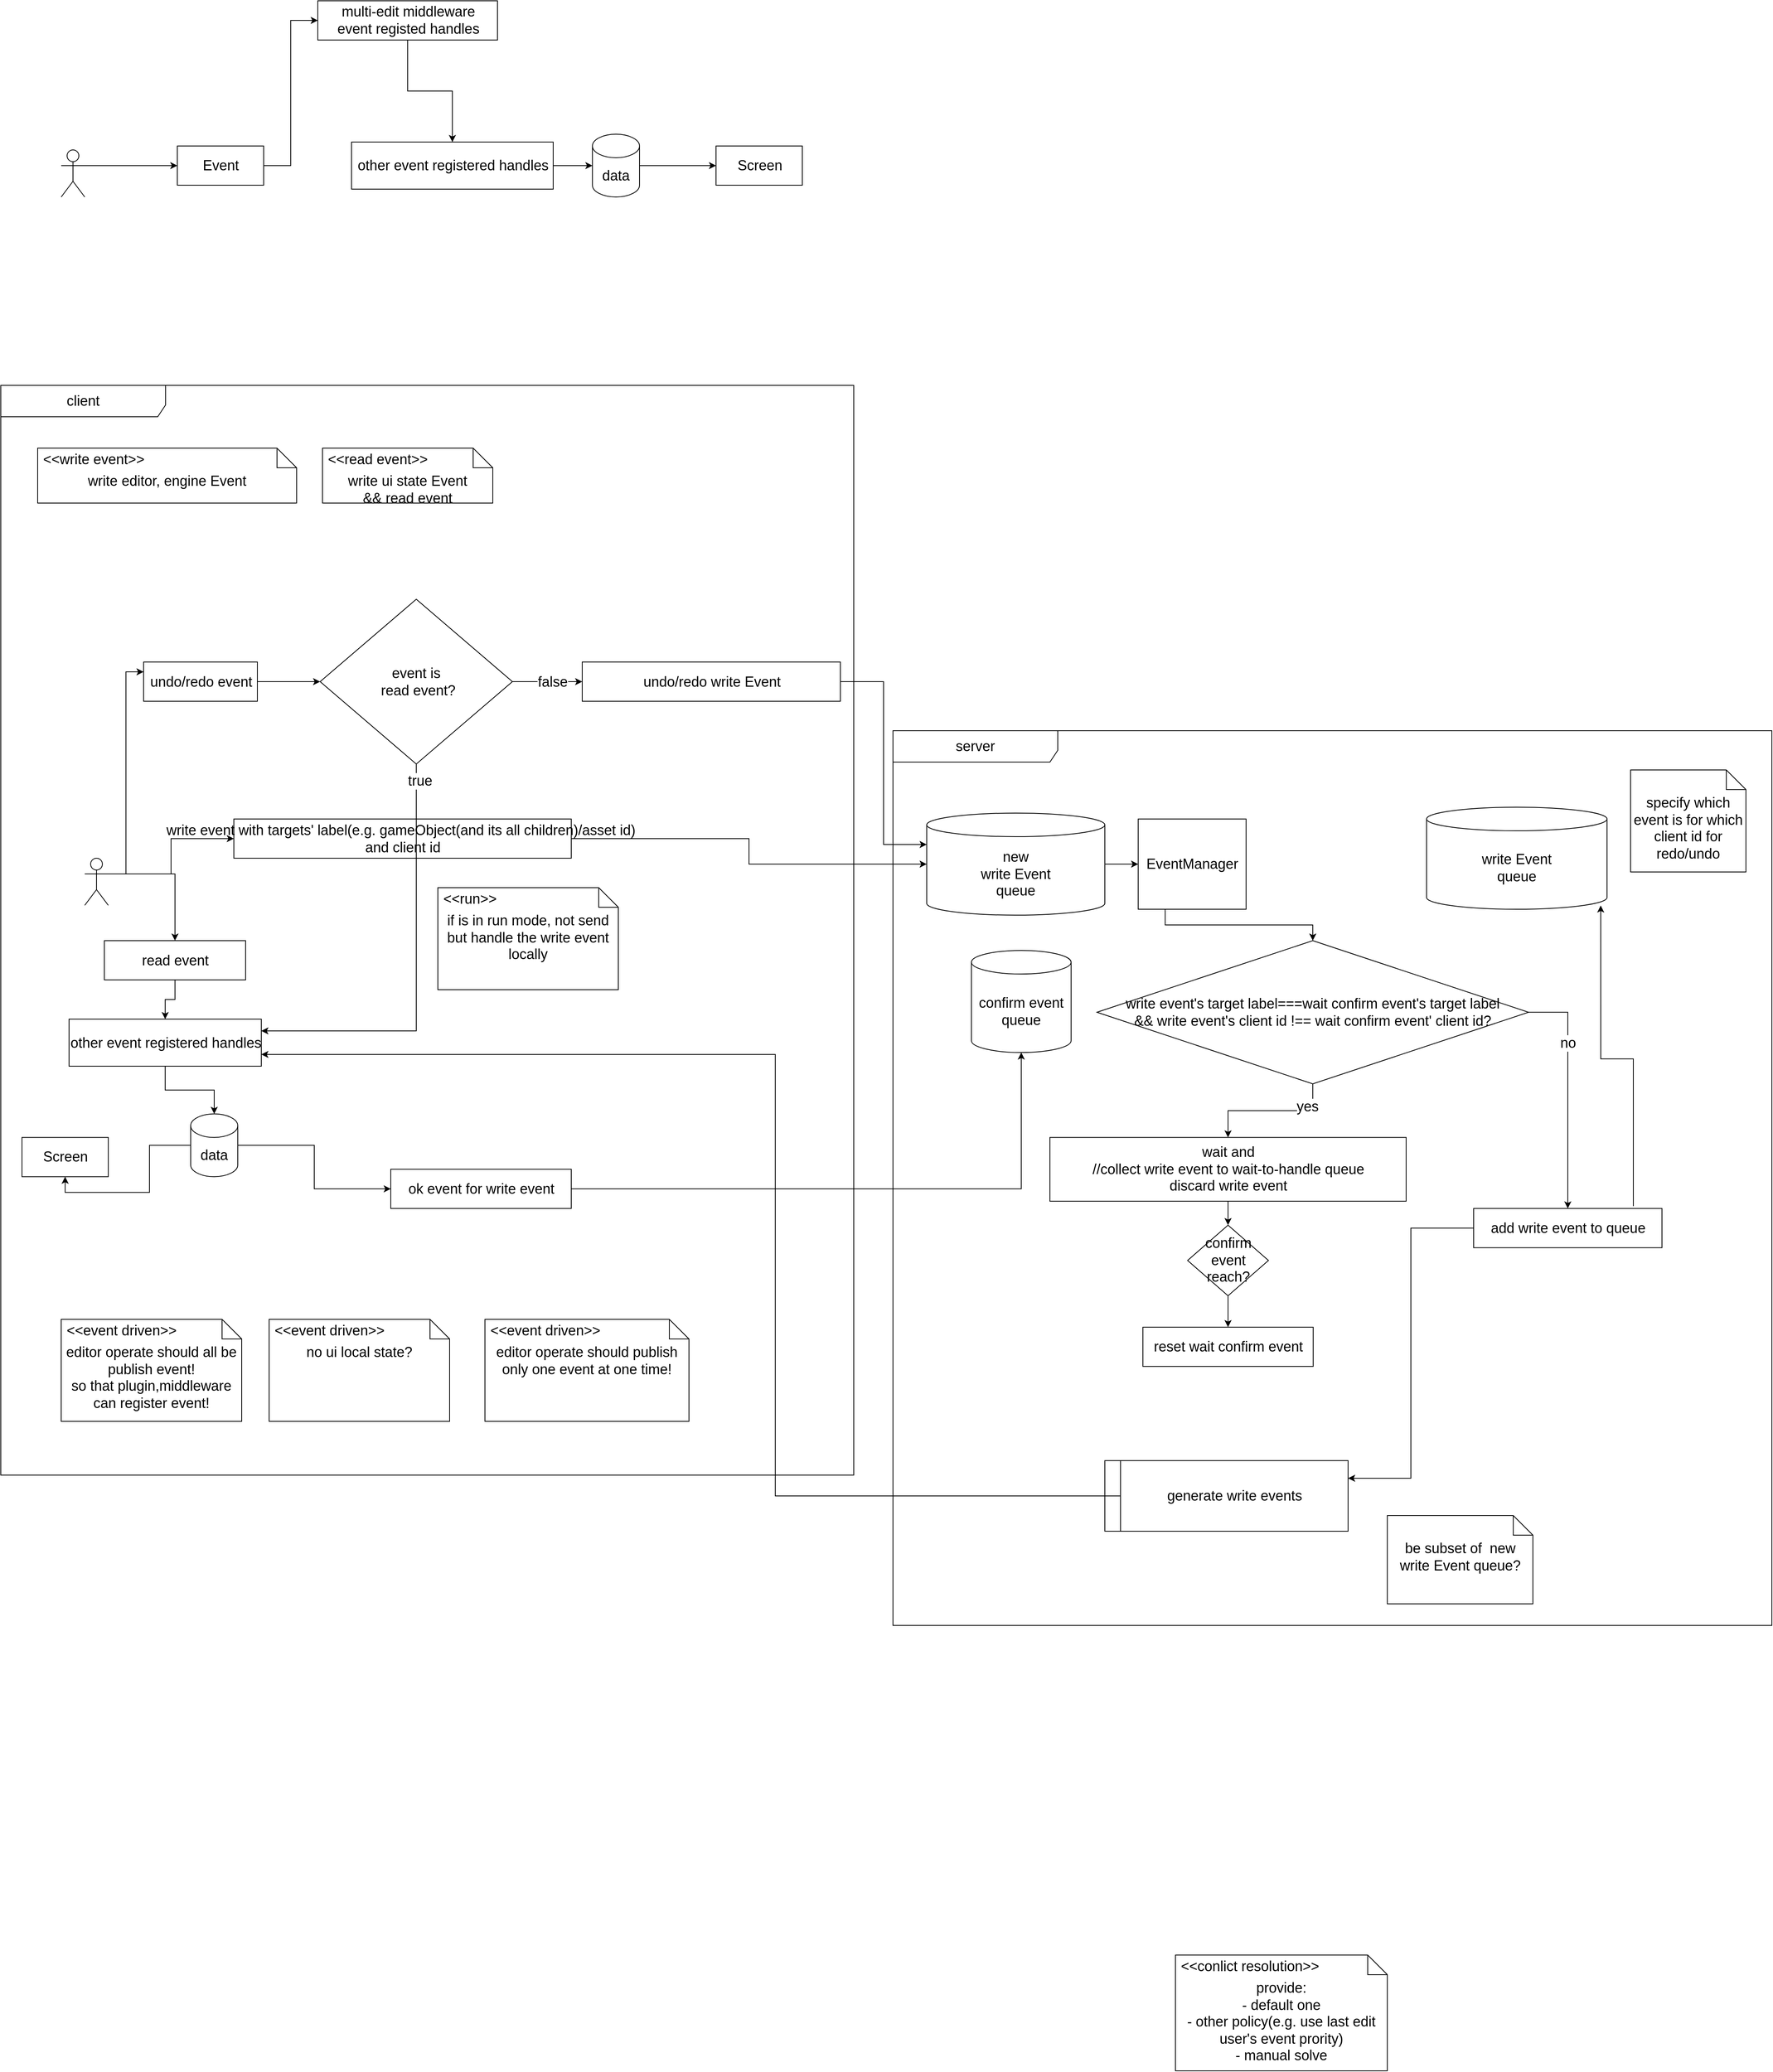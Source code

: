 <mxfile version="14.6.13" type="device"><diagram id="3qhKejPM5Pa9dStD3qOl" name="第 1 页"><mxGraphModel dx="2225" dy="1841" grid="1" gridSize="10" guides="1" tooltips="1" connect="1" arrows="1" fold="1" page="1" pageScale="1" pageWidth="827" pageHeight="1169" math="0" shadow="0"><root><mxCell id="0"/><mxCell id="1" parent="0"/><mxCell id="r6CRcyhpF5ZyoKFb2ZAI-55" value="server" style="shape=umlFrame;whiteSpace=wrap;html=1;width=210;height=40;fontSize=18;" parent="1" vertex="1"><mxGeometry x="420" y="440" width="1120" height="1140" as="geometry"/></mxCell><mxCell id="r6CRcyhpF5ZyoKFb2ZAI-38" value="client" style="shape=umlFrame;whiteSpace=wrap;html=1;width=210;height=40;fontSize=18;" parent="1" vertex="1"><mxGeometry x="-717" width="1087" height="1388.5" as="geometry"/></mxCell><mxCell id="r6CRcyhpF5ZyoKFb2ZAI-141" style="edgeStyle=orthogonalEdgeStyle;rounded=0;orthogonalLoop=1;jettySize=auto;html=1;entryX=0;entryY=0.5;entryDx=0;entryDy=0;fontSize=18;" parent="1" source="r6CRcyhpF5ZyoKFb2ZAI-2" target="r6CRcyhpF5ZyoKFb2ZAI-139" edge="1"><mxGeometry relative="1" as="geometry"/></mxCell><mxCell id="r6CRcyhpF5ZyoKFb2ZAI-2" value="Event" style="html=1;fontSize=18;" parent="1" vertex="1"><mxGeometry x="-492" y="-305" width="110" height="50" as="geometry"/></mxCell><mxCell id="r6CRcyhpF5ZyoKFb2ZAI-4" style="edgeStyle=orthogonalEdgeStyle;rounded=0;orthogonalLoop=1;jettySize=auto;html=1;exitX=1;exitY=0.333;exitDx=0;exitDy=0;exitPerimeter=0;entryX=0;entryY=0.5;entryDx=0;entryDy=0;fontSize=18;" parent="1" source="r6CRcyhpF5ZyoKFb2ZAI-3" target="r6CRcyhpF5ZyoKFb2ZAI-2" edge="1"><mxGeometry relative="1" as="geometry"/></mxCell><mxCell id="r6CRcyhpF5ZyoKFb2ZAI-3" value="" style="shape=umlActor;verticalLabelPosition=bottom;verticalAlign=top;html=1;outlineConnect=0;fontSize=18;" parent="1" vertex="1"><mxGeometry x="-640" y="-300" width="30" height="60" as="geometry"/></mxCell><mxCell id="r6CRcyhpF5ZyoKFb2ZAI-8" style="edgeStyle=orthogonalEdgeStyle;rounded=0;orthogonalLoop=1;jettySize=auto;html=1;fontSize=18;" parent="1" source="r6CRcyhpF5ZyoKFb2ZAI-5" target="r6CRcyhpF5ZyoKFb2ZAI-7" edge="1"><mxGeometry relative="1" as="geometry"/></mxCell><mxCell id="r6CRcyhpF5ZyoKFb2ZAI-5" value="data" style="shape=cylinder3;whiteSpace=wrap;html=1;boundedLbl=1;backgroundOutline=1;size=15;fontSize=18;" parent="1" vertex="1"><mxGeometry x="37" y="-320" width="60" height="80" as="geometry"/></mxCell><mxCell id="r6CRcyhpF5ZyoKFb2ZAI-7" value="Screen" style="html=1;fontSize=18;" parent="1" vertex="1"><mxGeometry x="194.5" y="-305" width="110" height="50" as="geometry"/></mxCell><mxCell id="r6CRcyhpF5ZyoKFb2ZAI-76" style="edgeStyle=orthogonalEdgeStyle;rounded=0;orthogonalLoop=1;jettySize=auto;html=1;entryX=0;entryY=0.5;entryDx=0;entryDy=0;entryPerimeter=0;fontSize=18;" parent="1" source="r6CRcyhpF5ZyoKFb2ZAI-10" target="r6CRcyhpF5ZyoKFb2ZAI-75" edge="1"><mxGeometry relative="1" as="geometry"/></mxCell><mxCell id="r6CRcyhpF5ZyoKFb2ZAI-10" value="write event with targets' label(e.g. gameObject(and its all children)/asset id)&amp;nbsp;&lt;br&gt;and client id" style="html=1;fontSize=18;" parent="1" vertex="1"><mxGeometry x="-420" y="552.5" width="430" height="50" as="geometry"/></mxCell><mxCell id="r6CRcyhpF5ZyoKFb2ZAI-11" style="edgeStyle=orthogonalEdgeStyle;rounded=0;orthogonalLoop=1;jettySize=auto;html=1;exitX=1;exitY=0.333;exitDx=0;exitDy=0;exitPerimeter=0;entryX=0;entryY=0.5;entryDx=0;entryDy=0;fontSize=18;" parent="1" source="r6CRcyhpF5ZyoKFb2ZAI-12" target="r6CRcyhpF5ZyoKFb2ZAI-10" edge="1"><mxGeometry relative="1" as="geometry"/></mxCell><mxCell id="r6CRcyhpF5ZyoKFb2ZAI-57" style="edgeStyle=orthogonalEdgeStyle;rounded=0;orthogonalLoop=1;jettySize=auto;html=1;exitX=1;exitY=0.333;exitDx=0;exitDy=0;exitPerimeter=0;fontSize=18;" parent="1" source="r6CRcyhpF5ZyoKFb2ZAI-12" target="r6CRcyhpF5ZyoKFb2ZAI-56" edge="1"><mxGeometry relative="1" as="geometry"/></mxCell><mxCell id="r6CRcyhpF5ZyoKFb2ZAI-89" style="edgeStyle=orthogonalEdgeStyle;rounded=0;orthogonalLoop=1;jettySize=auto;html=1;entryX=0;entryY=0.25;entryDx=0;entryDy=0;fontSize=18;exitX=1;exitY=0.333;exitDx=0;exitDy=0;exitPerimeter=0;" parent="1" source="r6CRcyhpF5ZyoKFb2ZAI-12" target="r6CRcyhpF5ZyoKFb2ZAI-81" edge="1"><mxGeometry relative="1" as="geometry"/></mxCell><mxCell id="r6CRcyhpF5ZyoKFb2ZAI-12" value="" style="shape=umlActor;verticalLabelPosition=bottom;verticalAlign=top;html=1;outlineConnect=0;fontSize=18;" parent="1" vertex="1"><mxGeometry x="-610" y="602.5" width="30" height="60" as="geometry"/></mxCell><mxCell id="r6CRcyhpF5ZyoKFb2ZAI-59" style="edgeStyle=orthogonalEdgeStyle;rounded=0;orthogonalLoop=1;jettySize=auto;html=1;entryX=0.5;entryY=1;entryDx=0;entryDy=0;fontSize=18;" parent="1" source="r6CRcyhpF5ZyoKFb2ZAI-14" target="r6CRcyhpF5ZyoKFb2ZAI-15" edge="1"><mxGeometry relative="1" as="geometry"/></mxCell><mxCell id="r6CRcyhpF5ZyoKFb2ZAI-114" style="edgeStyle=orthogonalEdgeStyle;rounded=0;orthogonalLoop=1;jettySize=auto;html=1;entryX=0;entryY=0.5;entryDx=0;entryDy=0;fontSize=18;" parent="1" source="r6CRcyhpF5ZyoKFb2ZAI-14" target="r6CRcyhpF5ZyoKFb2ZAI-113" edge="1"><mxGeometry relative="1" as="geometry"/></mxCell><mxCell id="r6CRcyhpF5ZyoKFb2ZAI-14" value="data" style="shape=cylinder3;whiteSpace=wrap;html=1;boundedLbl=1;backgroundOutline=1;size=15;fontSize=18;" parent="1" vertex="1"><mxGeometry x="-475" y="928.25" width="60" height="80" as="geometry"/></mxCell><mxCell id="r6CRcyhpF5ZyoKFb2ZAI-15" value="Screen" style="html=1;fontSize=18;" parent="1" vertex="1"><mxGeometry x="-690" y="958.25" width="110" height="50" as="geometry"/></mxCell><mxCell id="r6CRcyhpF5ZyoKFb2ZAI-117" style="edgeStyle=orthogonalEdgeStyle;rounded=0;orthogonalLoop=1;jettySize=auto;html=1;entryX=0.5;entryY=0;entryDx=0;entryDy=0;fontSize=18;exitX=0.25;exitY=1;exitDx=0;exitDy=0;" parent="1" source="r6CRcyhpF5ZyoKFb2ZAI-16" target="r6CRcyhpF5ZyoKFb2ZAI-122" edge="1"><mxGeometry relative="1" as="geometry"/></mxCell><mxCell id="r6CRcyhpF5ZyoKFb2ZAI-16" value="&lt;span&gt;EventManager&lt;/span&gt;" style="html=1;fontSize=18;" parent="1" vertex="1"><mxGeometry x="732.5" y="552.5" width="137.5" height="115" as="geometry"/></mxCell><mxCell id="r6CRcyhpF5ZyoKFb2ZAI-64" style="edgeStyle=orthogonalEdgeStyle;rounded=0;orthogonalLoop=1;jettySize=auto;html=1;fontSize=18;" parent="1" source="r6CRcyhpF5ZyoKFb2ZAI-56" target="r6CRcyhpF5ZyoKFb2ZAI-63" edge="1"><mxGeometry relative="1" as="geometry"/></mxCell><mxCell id="r6CRcyhpF5ZyoKFb2ZAI-56" value="read event" style="html=1;fontSize=18;" parent="1" vertex="1"><mxGeometry x="-585" y="707.5" width="180" height="50" as="geometry"/></mxCell><mxCell id="r6CRcyhpF5ZyoKFb2ZAI-61" value="editor operate should all be publish event!&lt;br&gt;so that plugin,middleware can register event!" style="shape=note2;boundedLbl=1;whiteSpace=wrap;html=1;size=25;verticalAlign=top;align=center;fontSize=18;" parent="1" vertex="1"><mxGeometry x="-640" y="1190" width="230" height="130" as="geometry"/></mxCell><mxCell id="r6CRcyhpF5ZyoKFb2ZAI-62" value="&lt;&lt;event driven&gt;&gt;" style="resizeWidth=1;part=1;strokeColor=none;fillColor=none;align=left;spacingLeft=5;fontSize=18;" parent="r6CRcyhpF5ZyoKFb2ZAI-61" vertex="1"><mxGeometry width="230" height="25" relative="1" as="geometry"/></mxCell><mxCell id="r6CRcyhpF5ZyoKFb2ZAI-65" style="edgeStyle=orthogonalEdgeStyle;rounded=0;orthogonalLoop=1;jettySize=auto;html=1;fontSize=18;" parent="1" source="r6CRcyhpF5ZyoKFb2ZAI-63" target="r6CRcyhpF5ZyoKFb2ZAI-14" edge="1"><mxGeometry relative="1" as="geometry"/></mxCell><mxCell id="r6CRcyhpF5ZyoKFb2ZAI-63" value="other event registered handles" style="html=1;fontSize=18;" parent="1" vertex="1"><mxGeometry x="-630" y="807.5" width="245" height="60" as="geometry"/></mxCell><mxCell id="r6CRcyhpF5ZyoKFb2ZAI-67" value="" style="group" parent="1" vertex="1" connectable="0"><mxGeometry x="690" y="1370" width="310" height="90" as="geometry"/></mxCell><mxCell id="r6CRcyhpF5ZyoKFb2ZAI-66" value="" style="rounded=0;whiteSpace=wrap;html=1;fontSize=18;" parent="r6CRcyhpF5ZyoKFb2ZAI-67" vertex="1"><mxGeometry width="197" height="90" as="geometry"/></mxCell><mxCell id="r6CRcyhpF5ZyoKFb2ZAI-26" value="generate write events" style="html=1;fontSize=18;" parent="r6CRcyhpF5ZyoKFb2ZAI-67" vertex="1"><mxGeometry x="20" width="290" height="90" as="geometry"/></mxCell><mxCell id="r6CRcyhpF5ZyoKFb2ZAI-69" style="edgeStyle=orthogonalEdgeStyle;rounded=0;orthogonalLoop=1;jettySize=auto;html=1;fontSize=18;entryX=1;entryY=0.75;entryDx=0;entryDy=0;" parent="1" source="r6CRcyhpF5ZyoKFb2ZAI-26" target="r6CRcyhpF5ZyoKFb2ZAI-63" edge="1"><mxGeometry relative="1" as="geometry"><Array as="points"><mxPoint x="270" y="1415"/><mxPoint x="270" y="852"/></Array></mxGeometry></mxCell><mxCell id="r6CRcyhpF5ZyoKFb2ZAI-71" value="&lt;span&gt;write Event&lt;br&gt;queue&lt;br&gt;&lt;/span&gt;" style="shape=cylinder3;whiteSpace=wrap;html=1;boundedLbl=1;backgroundOutline=1;size=15;fontSize=18;" parent="1" vertex="1"><mxGeometry x="1100" y="537.5" width="230" height="130" as="geometry"/></mxCell><mxCell id="r6CRcyhpF5ZyoKFb2ZAI-72" value="no ui local state?" style="shape=note2;boundedLbl=1;whiteSpace=wrap;html=1;size=25;verticalAlign=top;align=center;fontSize=18;" parent="1" vertex="1"><mxGeometry x="-375" y="1190" width="230" height="130" as="geometry"/></mxCell><mxCell id="r6CRcyhpF5ZyoKFb2ZAI-73" value="&lt;&lt;event driven&gt;&gt;" style="resizeWidth=1;part=1;strokeColor=none;fillColor=none;align=left;spacingLeft=5;fontSize=18;" parent="r6CRcyhpF5ZyoKFb2ZAI-72" vertex="1"><mxGeometry width="230" height="25" relative="1" as="geometry"/></mxCell><mxCell id="r6CRcyhpF5ZyoKFb2ZAI-77" style="edgeStyle=orthogonalEdgeStyle;rounded=0;orthogonalLoop=1;jettySize=auto;html=1;fontSize=18;" parent="1" source="r6CRcyhpF5ZyoKFb2ZAI-75" target="r6CRcyhpF5ZyoKFb2ZAI-16" edge="1"><mxGeometry relative="1" as="geometry"/></mxCell><mxCell id="r6CRcyhpF5ZyoKFb2ZAI-75" value="&lt;span&gt;new &lt;br&gt;write Event&lt;br&gt;queue&lt;br&gt;&lt;/span&gt;" style="shape=cylinder3;whiteSpace=wrap;html=1;boundedLbl=1;backgroundOutline=1;size=15;fontSize=18;" parent="1" vertex="1"><mxGeometry x="463" y="545" width="227" height="130" as="geometry"/></mxCell><mxCell id="r6CRcyhpF5ZyoKFb2ZAI-78" value="be subset of&amp;nbsp; new write Event queue?" style="shape=note2;boundedLbl=1;whiteSpace=wrap;html=1;size=25;verticalAlign=top;align=center;fontSize=18;" parent="1" vertex="1"><mxGeometry x="1050" y="1440" width="185.5" height="112.5" as="geometry"/></mxCell><mxCell id="r6CRcyhpF5ZyoKFb2ZAI-86" style="edgeStyle=orthogonalEdgeStyle;rounded=0;orthogonalLoop=1;jettySize=auto;html=1;entryX=0;entryY=0.5;entryDx=0;entryDy=0;fontSize=18;" parent="1" source="r6CRcyhpF5ZyoKFb2ZAI-81" target="r6CRcyhpF5ZyoKFb2ZAI-85" edge="1"><mxGeometry relative="1" as="geometry"/></mxCell><mxCell id="r6CRcyhpF5ZyoKFb2ZAI-81" value="undo/redo event" style="html=1;fontSize=18;" parent="1" vertex="1"><mxGeometry x="-535" y="352.5" width="145" height="50" as="geometry"/></mxCell><mxCell id="r6CRcyhpF5ZyoKFb2ZAI-87" style="edgeStyle=orthogonalEdgeStyle;rounded=0;orthogonalLoop=1;jettySize=auto;html=1;entryX=1;entryY=0.25;entryDx=0;entryDy=0;fontSize=18;exitX=0.5;exitY=1;exitDx=0;exitDy=0;" parent="1" source="r6CRcyhpF5ZyoKFb2ZAI-85" target="r6CRcyhpF5ZyoKFb2ZAI-63" edge="1"><mxGeometry relative="1" as="geometry"/></mxCell><mxCell id="r6CRcyhpF5ZyoKFb2ZAI-88" value="true" style="edgeLabel;html=1;align=center;verticalAlign=middle;resizable=0;points=[];fontSize=18;" parent="r6CRcyhpF5ZyoKFb2ZAI-87" vertex="1" connectable="0"><mxGeometry x="-0.921" y="4" relative="1" as="geometry"><mxPoint as="offset"/></mxGeometry></mxCell><mxCell id="r6CRcyhpF5ZyoKFb2ZAI-91" style="edgeStyle=orthogonalEdgeStyle;rounded=0;orthogonalLoop=1;jettySize=auto;html=1;entryX=0;entryY=0.5;entryDx=0;entryDy=0;fontSize=18;" parent="1" source="r6CRcyhpF5ZyoKFb2ZAI-85" target="r6CRcyhpF5ZyoKFb2ZAI-90" edge="1"><mxGeometry relative="1" as="geometry"/></mxCell><mxCell id="r6CRcyhpF5ZyoKFb2ZAI-92" value="false" style="edgeLabel;html=1;align=center;verticalAlign=middle;resizable=0;points=[];fontSize=18;" parent="r6CRcyhpF5ZyoKFb2ZAI-91" vertex="1" connectable="0"><mxGeometry x="0.15" relative="1" as="geometry"><mxPoint as="offset"/></mxGeometry></mxCell><mxCell id="r6CRcyhpF5ZyoKFb2ZAI-85" value="event is&lt;br&gt;&amp;nbsp;read event&lt;span&gt;?&lt;/span&gt;" style="rhombus;whiteSpace=wrap;html=1;fontSize=18;" parent="1" vertex="1"><mxGeometry x="-310" y="272.5" width="245" height="210" as="geometry"/></mxCell><mxCell id="r6CRcyhpF5ZyoKFb2ZAI-93" style="edgeStyle=orthogonalEdgeStyle;rounded=0;orthogonalLoop=1;jettySize=auto;html=1;entryX=0;entryY=0;entryDx=0;entryDy=40;entryPerimeter=0;fontSize=18;" parent="1" source="r6CRcyhpF5ZyoKFb2ZAI-90" target="r6CRcyhpF5ZyoKFb2ZAI-75" edge="1"><mxGeometry relative="1" as="geometry"/></mxCell><mxCell id="r6CRcyhpF5ZyoKFb2ZAI-90" value="undo/redo write Event" style="html=1;fontSize=18;" parent="1" vertex="1"><mxGeometry x="24" y="352.5" width="329" height="50" as="geometry"/></mxCell><mxCell id="r6CRcyhpF5ZyoKFb2ZAI-94" value="specify which event is for which client id for redo/undo" style="shape=note2;boundedLbl=1;whiteSpace=wrap;html=1;size=25;verticalAlign=top;align=center;fontSize=18;" parent="1" vertex="1"><mxGeometry x="1360" y="490" width="147" height="130" as="geometry"/></mxCell><mxCell id="r6CRcyhpF5ZyoKFb2ZAI-97" value="write editor, engine Event" style="shape=note2;boundedLbl=1;whiteSpace=wrap;html=1;size=25;verticalAlign=top;align=center;fontSize=18;" parent="1" vertex="1"><mxGeometry x="-670" y="80" width="330" height="70" as="geometry"/></mxCell><mxCell id="r6CRcyhpF5ZyoKFb2ZAI-98" value="&lt;&lt;write event&gt;&gt;" style="resizeWidth=1;part=1;strokeColor=none;fillColor=none;align=left;spacingLeft=5;fontSize=18;" parent="r6CRcyhpF5ZyoKFb2ZAI-97" vertex="1"><mxGeometry width="330" height="25" relative="1" as="geometry"/></mxCell><mxCell id="r6CRcyhpF5ZyoKFb2ZAI-99" value="&lt;span&gt;write ui state Event&lt;/span&gt;&lt;br&gt;&lt;span&gt;&amp;amp;&amp;amp; read event&lt;/span&gt;" style="shape=note2;boundedLbl=1;whiteSpace=wrap;html=1;size=25;verticalAlign=top;align=center;fontSize=18;" parent="1" vertex="1"><mxGeometry x="-307" y="80" width="217" height="70" as="geometry"/></mxCell><mxCell id="r6CRcyhpF5ZyoKFb2ZAI-100" value="&lt;&lt;read event&gt;&gt;" style="resizeWidth=1;part=1;strokeColor=none;fillColor=none;align=left;spacingLeft=5;fontSize=18;" parent="r6CRcyhpF5ZyoKFb2ZAI-99" vertex="1"><mxGeometry width="217" height="25" relative="1" as="geometry"/></mxCell><mxCell id="r6CRcyhpF5ZyoKFb2ZAI-101" value="editor operate should publish only one event at one time!" style="shape=note2;boundedLbl=1;whiteSpace=wrap;html=1;size=25;verticalAlign=top;align=center;fontSize=18;" parent="1" vertex="1"><mxGeometry x="-100" y="1190" width="260" height="130" as="geometry"/></mxCell><mxCell id="r6CRcyhpF5ZyoKFb2ZAI-102" value="&lt;&lt;event driven&gt;&gt;" style="resizeWidth=1;part=1;strokeColor=none;fillColor=none;align=left;spacingLeft=5;fontSize=18;" parent="r6CRcyhpF5ZyoKFb2ZAI-101" vertex="1"><mxGeometry width="260" height="25" relative="1" as="geometry"/></mxCell><mxCell id="r6CRcyhpF5ZyoKFb2ZAI-106" style="edgeStyle=orthogonalEdgeStyle;rounded=0;orthogonalLoop=1;jettySize=auto;html=1;entryX=0;entryY=0.5;entryDx=0;entryDy=0;entryPerimeter=0;fontSize=18;" parent="1" source="r6CRcyhpF5ZyoKFb2ZAI-104" target="r6CRcyhpF5ZyoKFb2ZAI-5" edge="1"><mxGeometry relative="1" as="geometry"/></mxCell><mxCell id="r6CRcyhpF5ZyoKFb2ZAI-104" value="other event registered handles" style="html=1;fontSize=18;" parent="1" vertex="1"><mxGeometry x="-270" y="-310" width="257" height="60" as="geometry"/></mxCell><mxCell id="r6CRcyhpF5ZyoKFb2ZAI-109" value="provide:&lt;br&gt;- default one&lt;br&gt;- other policy(e.g. use last edit user's event prority)&lt;br&gt;- manual solve" style="shape=note2;boundedLbl=1;whiteSpace=wrap;html=1;size=25;verticalAlign=top;align=center;fontSize=18;" parent="1" vertex="1"><mxGeometry x="780" y="2000" width="270" height="147.5" as="geometry"/></mxCell><mxCell id="r6CRcyhpF5ZyoKFb2ZAI-110" value="&lt;&lt;conlict resolution&gt;&gt;" style="resizeWidth=1;part=1;strokeColor=none;fillColor=none;align=left;spacingLeft=5;fontSize=18;" parent="r6CRcyhpF5ZyoKFb2ZAI-109" vertex="1"><mxGeometry width="270" height="25" relative="1" as="geometry"/></mxCell><mxCell id="r6CRcyhpF5ZyoKFb2ZAI-111" value="if is in run mode, not send but handle the write event locally" style="shape=note2;boundedLbl=1;whiteSpace=wrap;html=1;size=25;verticalAlign=top;align=center;fontSize=18;" parent="1" vertex="1"><mxGeometry x="-160" y="640" width="230" height="130" as="geometry"/></mxCell><mxCell id="r6CRcyhpF5ZyoKFb2ZAI-112" value="&lt;&lt;run&gt;&gt;" style="resizeWidth=1;part=1;strokeColor=none;fillColor=none;align=left;spacingLeft=5;fontSize=18;" parent="r6CRcyhpF5ZyoKFb2ZAI-111" vertex="1"><mxGeometry width="230" height="25" relative="1" as="geometry"/></mxCell><mxCell id="r6CRcyhpF5ZyoKFb2ZAI-116" style="edgeStyle=orthogonalEdgeStyle;rounded=0;orthogonalLoop=1;jettySize=auto;html=1;fontSize=18;" parent="1" source="r6CRcyhpF5ZyoKFb2ZAI-113" target="r6CRcyhpF5ZyoKFb2ZAI-115" edge="1"><mxGeometry relative="1" as="geometry"/></mxCell><mxCell id="r6CRcyhpF5ZyoKFb2ZAI-113" value="ok event for write event" style="html=1;fontSize=18;" parent="1" vertex="1"><mxGeometry x="-220" y="998.75" width="230" height="50" as="geometry"/></mxCell><mxCell id="r6CRcyhpF5ZyoKFb2ZAI-115" value="&lt;span&gt;confirm event queue&lt;br&gt;&lt;/span&gt;" style="shape=cylinder3;whiteSpace=wrap;html=1;boundedLbl=1;backgroundOutline=1;size=15;fontSize=18;" parent="1" vertex="1"><mxGeometry x="520" y="720" width="127" height="130" as="geometry"/></mxCell><mxCell id="r6CRcyhpF5ZyoKFb2ZAI-123" style="edgeStyle=orthogonalEdgeStyle;rounded=0;orthogonalLoop=1;jettySize=auto;html=1;fontSize=18;entryX=0.5;entryY=0;entryDx=0;entryDy=0;" parent="1" source="r6CRcyhpF5ZyoKFb2ZAI-122" target="r6CRcyhpF5ZyoKFb2ZAI-126" edge="1"><mxGeometry relative="1" as="geometry"/></mxCell><mxCell id="r6CRcyhpF5ZyoKFb2ZAI-124" value="yes" style="edgeLabel;html=1;align=center;verticalAlign=middle;resizable=0;points=[];fontSize=18;" parent="r6CRcyhpF5ZyoKFb2ZAI-123" vertex="1" connectable="0"><mxGeometry x="-0.542" relative="1" as="geometry"><mxPoint x="-1.36" y="-5.18" as="offset"/></mxGeometry></mxCell><mxCell id="r6CRcyhpF5ZyoKFb2ZAI-128" style="edgeStyle=orthogonalEdgeStyle;rounded=0;orthogonalLoop=1;jettySize=auto;html=1;entryX=0.5;entryY=0;entryDx=0;entryDy=0;fontSize=18;exitX=1;exitY=0.5;exitDx=0;exitDy=0;" parent="1" source="r6CRcyhpF5ZyoKFb2ZAI-122" target="r6CRcyhpF5ZyoKFb2ZAI-134" edge="1"><mxGeometry relative="1" as="geometry"/></mxCell><mxCell id="r6CRcyhpF5ZyoKFb2ZAI-129" value="no" style="edgeLabel;html=1;align=center;verticalAlign=middle;resizable=0;points=[];fontSize=18;" parent="r6CRcyhpF5ZyoKFb2ZAI-128" vertex="1" connectable="0"><mxGeometry x="-0.802" y="3" relative="1" as="geometry"><mxPoint x="20" y="41.7" as="offset"/></mxGeometry></mxCell><mxCell id="r6CRcyhpF5ZyoKFb2ZAI-122" value="write event's target label===wait confirm event's target label&lt;br&gt;&amp;amp;&amp;amp; write event's client id !== wait confirm event' client id?" style="rhombus;whiteSpace=wrap;html=1;fontSize=18;" parent="1" vertex="1"><mxGeometry x="680" y="707.5" width="550" height="182.5" as="geometry"/></mxCell><mxCell id="r6CRcyhpF5ZyoKFb2ZAI-131" style="edgeStyle=orthogonalEdgeStyle;rounded=0;orthogonalLoop=1;jettySize=auto;html=1;fontSize=18;" parent="1" source="r6CRcyhpF5ZyoKFb2ZAI-126" target="r6CRcyhpF5ZyoKFb2ZAI-130" edge="1"><mxGeometry relative="1" as="geometry"/></mxCell><mxCell id="r6CRcyhpF5ZyoKFb2ZAI-126" value="wait and &lt;br&gt;//collect write event to wait-to-handle queue&lt;br&gt;discard write event" style="html=1;fontSize=18;" parent="1" vertex="1"><mxGeometry x="620" y="958.25" width="454" height="81.25" as="geometry"/></mxCell><mxCell id="r6CRcyhpF5ZyoKFb2ZAI-133" style="edgeStyle=orthogonalEdgeStyle;rounded=0;orthogonalLoop=1;jettySize=auto;html=1;fontSize=18;" parent="1" source="r6CRcyhpF5ZyoKFb2ZAI-130" target="r6CRcyhpF5ZyoKFb2ZAI-132" edge="1"><mxGeometry relative="1" as="geometry"/></mxCell><mxCell id="r6CRcyhpF5ZyoKFb2ZAI-130" value="confirm event reach?" style="rhombus;whiteSpace=wrap;html=1;fontSize=18;" parent="1" vertex="1"><mxGeometry x="795.5" y="1070" width="103" height="90" as="geometry"/></mxCell><mxCell id="r6CRcyhpF5ZyoKFb2ZAI-132" value="reset wait confirm event" style="html=1;fontSize=18;" parent="1" vertex="1"><mxGeometry x="738.5" y="1200" width="217" height="50" as="geometry"/></mxCell><mxCell id="r6CRcyhpF5ZyoKFb2ZAI-135" style="edgeStyle=orthogonalEdgeStyle;rounded=0;orthogonalLoop=1;jettySize=auto;html=1;entryX=0.965;entryY=0.963;entryDx=0;entryDy=0;entryPerimeter=0;fontSize=18;exitX=0.848;exitY=-0.06;exitDx=0;exitDy=0;exitPerimeter=0;" parent="1" source="r6CRcyhpF5ZyoKFb2ZAI-134" target="r6CRcyhpF5ZyoKFb2ZAI-71" edge="1"><mxGeometry relative="1" as="geometry"/></mxCell><mxCell id="r6CRcyhpF5ZyoKFb2ZAI-136" style="edgeStyle=orthogonalEdgeStyle;rounded=0;orthogonalLoop=1;jettySize=auto;html=1;entryX=1;entryY=0.25;entryDx=0;entryDy=0;fontSize=18;" parent="1" source="r6CRcyhpF5ZyoKFb2ZAI-134" target="r6CRcyhpF5ZyoKFb2ZAI-26" edge="1"><mxGeometry relative="1" as="geometry"/></mxCell><mxCell id="r6CRcyhpF5ZyoKFb2ZAI-134" value="add write event to queue" style="html=1;fontSize=18;" parent="1" vertex="1"><mxGeometry x="1160" y="1048.75" width="240" height="50" as="geometry"/></mxCell><mxCell id="r6CRcyhpF5ZyoKFb2ZAI-142" style="edgeStyle=orthogonalEdgeStyle;rounded=0;orthogonalLoop=1;jettySize=auto;html=1;entryX=0.5;entryY=0;entryDx=0;entryDy=0;fontSize=18;" parent="1" source="r6CRcyhpF5ZyoKFb2ZAI-139" target="r6CRcyhpF5ZyoKFb2ZAI-104" edge="1"><mxGeometry relative="1" as="geometry"/></mxCell><mxCell id="r6CRcyhpF5ZyoKFb2ZAI-139" value="multi-edit middleware&lt;br&gt;event registed handles" style="html=1;fontSize=18;" parent="1" vertex="1"><mxGeometry x="-313" y="-490" width="229" height="50" as="geometry"/></mxCell></root></mxGraphModel></diagram></mxfile>